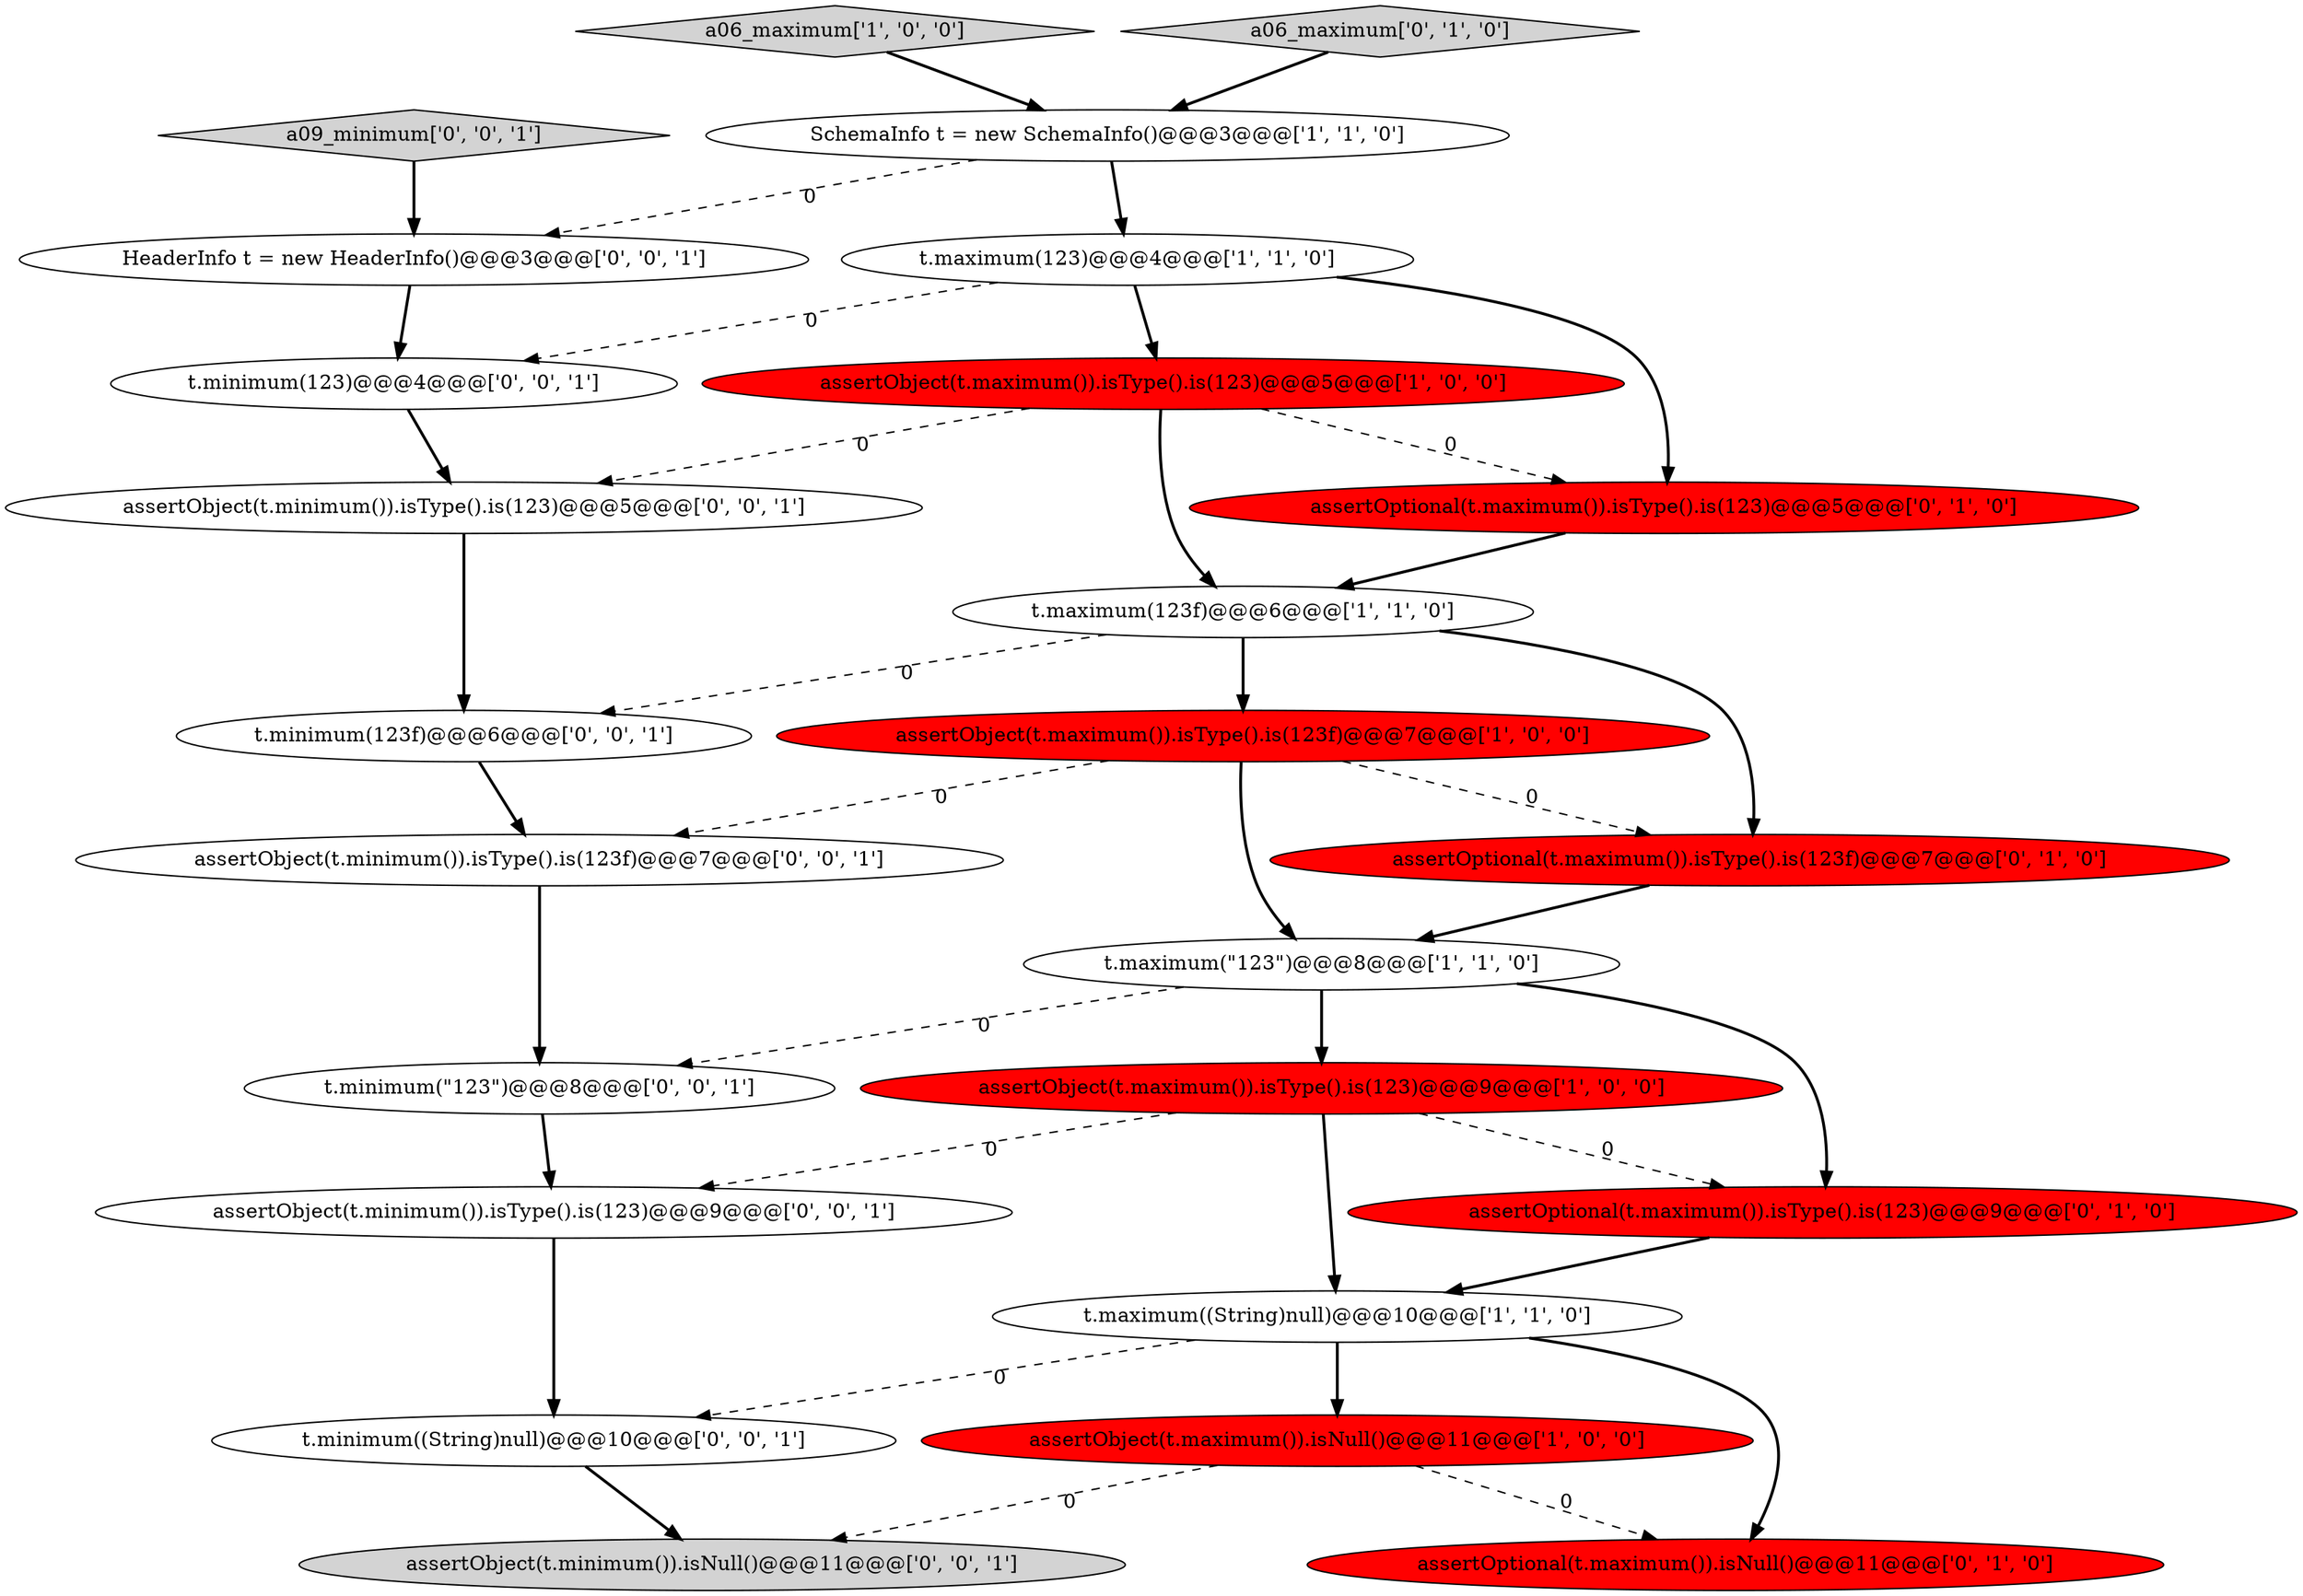 digraph {
4 [style = filled, label = "t.maximum(123f)@@@6@@@['1', '1', '0']", fillcolor = white, shape = ellipse image = "AAA0AAABBB1BBB"];
20 [style = filled, label = "assertObject(t.minimum()).isNull()@@@11@@@['0', '0', '1']", fillcolor = lightgray, shape = ellipse image = "AAA0AAABBB3BBB"];
6 [style = filled, label = "assertObject(t.maximum()).isNull()@@@11@@@['1', '0', '0']", fillcolor = red, shape = ellipse image = "AAA1AAABBB1BBB"];
3 [style = filled, label = "assertObject(t.maximum()).isType().is(123)@@@5@@@['1', '0', '0']", fillcolor = red, shape = ellipse image = "AAA1AAABBB1BBB"];
16 [style = filled, label = "t.minimum(123)@@@4@@@['0', '0', '1']", fillcolor = white, shape = ellipse image = "AAA0AAABBB3BBB"];
7 [style = filled, label = "assertObject(t.maximum()).isType().is(123)@@@9@@@['1', '0', '0']", fillcolor = red, shape = ellipse image = "AAA1AAABBB1BBB"];
21 [style = filled, label = "a09_minimum['0', '0', '1']", fillcolor = lightgray, shape = diamond image = "AAA0AAABBB3BBB"];
8 [style = filled, label = "a06_maximum['1', '0', '0']", fillcolor = lightgray, shape = diamond image = "AAA0AAABBB1BBB"];
9 [style = filled, label = "t.maximum(\"123\")@@@8@@@['1', '1', '0']", fillcolor = white, shape = ellipse image = "AAA0AAABBB1BBB"];
10 [style = filled, label = "assertOptional(t.maximum()).isType().is(123)@@@9@@@['0', '1', '0']", fillcolor = red, shape = ellipse image = "AAA1AAABBB2BBB"];
23 [style = filled, label = "assertObject(t.minimum()).isType().is(123)@@@5@@@['0', '0', '1']", fillcolor = white, shape = ellipse image = "AAA0AAABBB3BBB"];
22 [style = filled, label = "t.minimum((String)null)@@@10@@@['0', '0', '1']", fillcolor = white, shape = ellipse image = "AAA0AAABBB3BBB"];
12 [style = filled, label = "assertOptional(t.maximum()).isType().is(123)@@@5@@@['0', '1', '0']", fillcolor = red, shape = ellipse image = "AAA1AAABBB2BBB"];
24 [style = filled, label = "t.minimum(\"123\")@@@8@@@['0', '0', '1']", fillcolor = white, shape = ellipse image = "AAA0AAABBB3BBB"];
18 [style = filled, label = "assertObject(t.minimum()).isType().is(123f)@@@7@@@['0', '0', '1']", fillcolor = white, shape = ellipse image = "AAA0AAABBB3BBB"];
13 [style = filled, label = "assertOptional(t.maximum()).isNull()@@@11@@@['0', '1', '0']", fillcolor = red, shape = ellipse image = "AAA1AAABBB2BBB"];
5 [style = filled, label = "assertObject(t.maximum()).isType().is(123f)@@@7@@@['1', '0', '0']", fillcolor = red, shape = ellipse image = "AAA1AAABBB1BBB"];
19 [style = filled, label = "assertObject(t.minimum()).isType().is(123)@@@9@@@['0', '0', '1']", fillcolor = white, shape = ellipse image = "AAA0AAABBB3BBB"];
11 [style = filled, label = "a06_maximum['0', '1', '0']", fillcolor = lightgray, shape = diamond image = "AAA0AAABBB2BBB"];
2 [style = filled, label = "t.maximum(123)@@@4@@@['1', '1', '0']", fillcolor = white, shape = ellipse image = "AAA0AAABBB1BBB"];
17 [style = filled, label = "t.minimum(123f)@@@6@@@['0', '0', '1']", fillcolor = white, shape = ellipse image = "AAA0AAABBB3BBB"];
15 [style = filled, label = "HeaderInfo t = new HeaderInfo()@@@3@@@['0', '0', '1']", fillcolor = white, shape = ellipse image = "AAA0AAABBB3BBB"];
0 [style = filled, label = "SchemaInfo t = new SchemaInfo()@@@3@@@['1', '1', '0']", fillcolor = white, shape = ellipse image = "AAA0AAABBB1BBB"];
14 [style = filled, label = "assertOptional(t.maximum()).isType().is(123f)@@@7@@@['0', '1', '0']", fillcolor = red, shape = ellipse image = "AAA1AAABBB2BBB"];
1 [style = filled, label = "t.maximum((String)null)@@@10@@@['1', '1', '0']", fillcolor = white, shape = ellipse image = "AAA0AAABBB1BBB"];
4->14 [style = bold, label=""];
18->24 [style = bold, label=""];
5->14 [style = dashed, label="0"];
7->1 [style = bold, label=""];
24->19 [style = bold, label=""];
5->9 [style = bold, label=""];
4->17 [style = dashed, label="0"];
9->24 [style = dashed, label="0"];
6->20 [style = dashed, label="0"];
21->15 [style = bold, label=""];
2->3 [style = bold, label=""];
0->2 [style = bold, label=""];
0->15 [style = dashed, label="0"];
16->23 [style = bold, label=""];
9->10 [style = bold, label=""];
9->7 [style = bold, label=""];
15->16 [style = bold, label=""];
5->18 [style = dashed, label="0"];
3->4 [style = bold, label=""];
1->13 [style = bold, label=""];
2->12 [style = bold, label=""];
1->22 [style = dashed, label="0"];
8->0 [style = bold, label=""];
3->23 [style = dashed, label="0"];
11->0 [style = bold, label=""];
1->6 [style = bold, label=""];
3->12 [style = dashed, label="0"];
6->13 [style = dashed, label="0"];
12->4 [style = bold, label=""];
22->20 [style = bold, label=""];
7->19 [style = dashed, label="0"];
2->16 [style = dashed, label="0"];
7->10 [style = dashed, label="0"];
23->17 [style = bold, label=""];
14->9 [style = bold, label=""];
10->1 [style = bold, label=""];
19->22 [style = bold, label=""];
4->5 [style = bold, label=""];
17->18 [style = bold, label=""];
}
